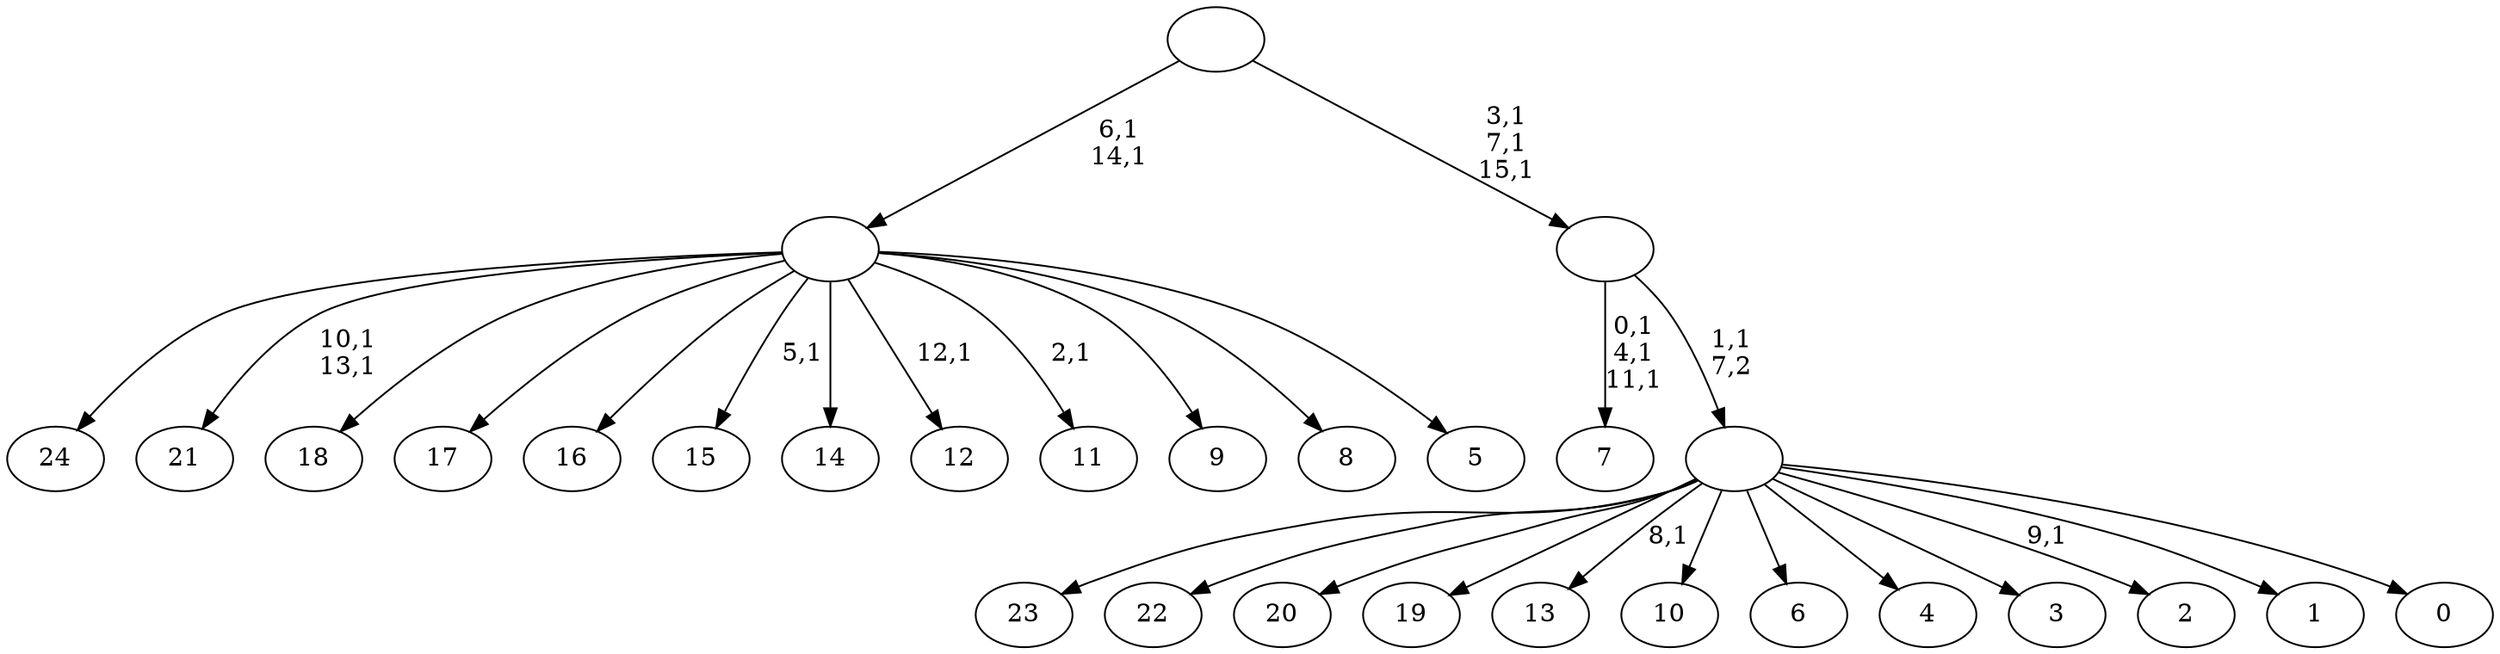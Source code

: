 digraph T {
	41 [label="24"]
	40 [label="23"]
	39 [label="22"]
	38 [label="21"]
	35 [label="20"]
	34 [label="19"]
	33 [label="18"]
	32 [label="17"]
	31 [label="16"]
	30 [label="15"]
	28 [label="14"]
	27 [label="13"]
	25 [label="12"]
	23 [label="11"]
	21 [label="10"]
	20 [label="9"]
	19 [label="8"]
	18 [label="7"]
	14 [label="6"]
	13 [label="5"]
	12 [label=""]
	10 [label="4"]
	9 [label="3"]
	8 [label="2"]
	6 [label="1"]
	5 [label="0"]
	4 [label=""]
	3 [label=""]
	0 [label=""]
	12 -> 23 [label="2,1"]
	12 -> 25 [label="12,1"]
	12 -> 30 [label="5,1"]
	12 -> 38 [label="10,1\n13,1"]
	12 -> 41 [label=""]
	12 -> 33 [label=""]
	12 -> 32 [label=""]
	12 -> 31 [label=""]
	12 -> 28 [label=""]
	12 -> 20 [label=""]
	12 -> 19 [label=""]
	12 -> 13 [label=""]
	4 -> 8 [label="9,1"]
	4 -> 27 [label="8,1"]
	4 -> 40 [label=""]
	4 -> 39 [label=""]
	4 -> 35 [label=""]
	4 -> 34 [label=""]
	4 -> 21 [label=""]
	4 -> 14 [label=""]
	4 -> 10 [label=""]
	4 -> 9 [label=""]
	4 -> 6 [label=""]
	4 -> 5 [label=""]
	3 -> 18 [label="0,1\n4,1\n11,1"]
	3 -> 4 [label="1,1\n7,2"]
	0 -> 3 [label="3,1\n7,1\n15,1"]
	0 -> 12 [label="6,1\n14,1"]
}
